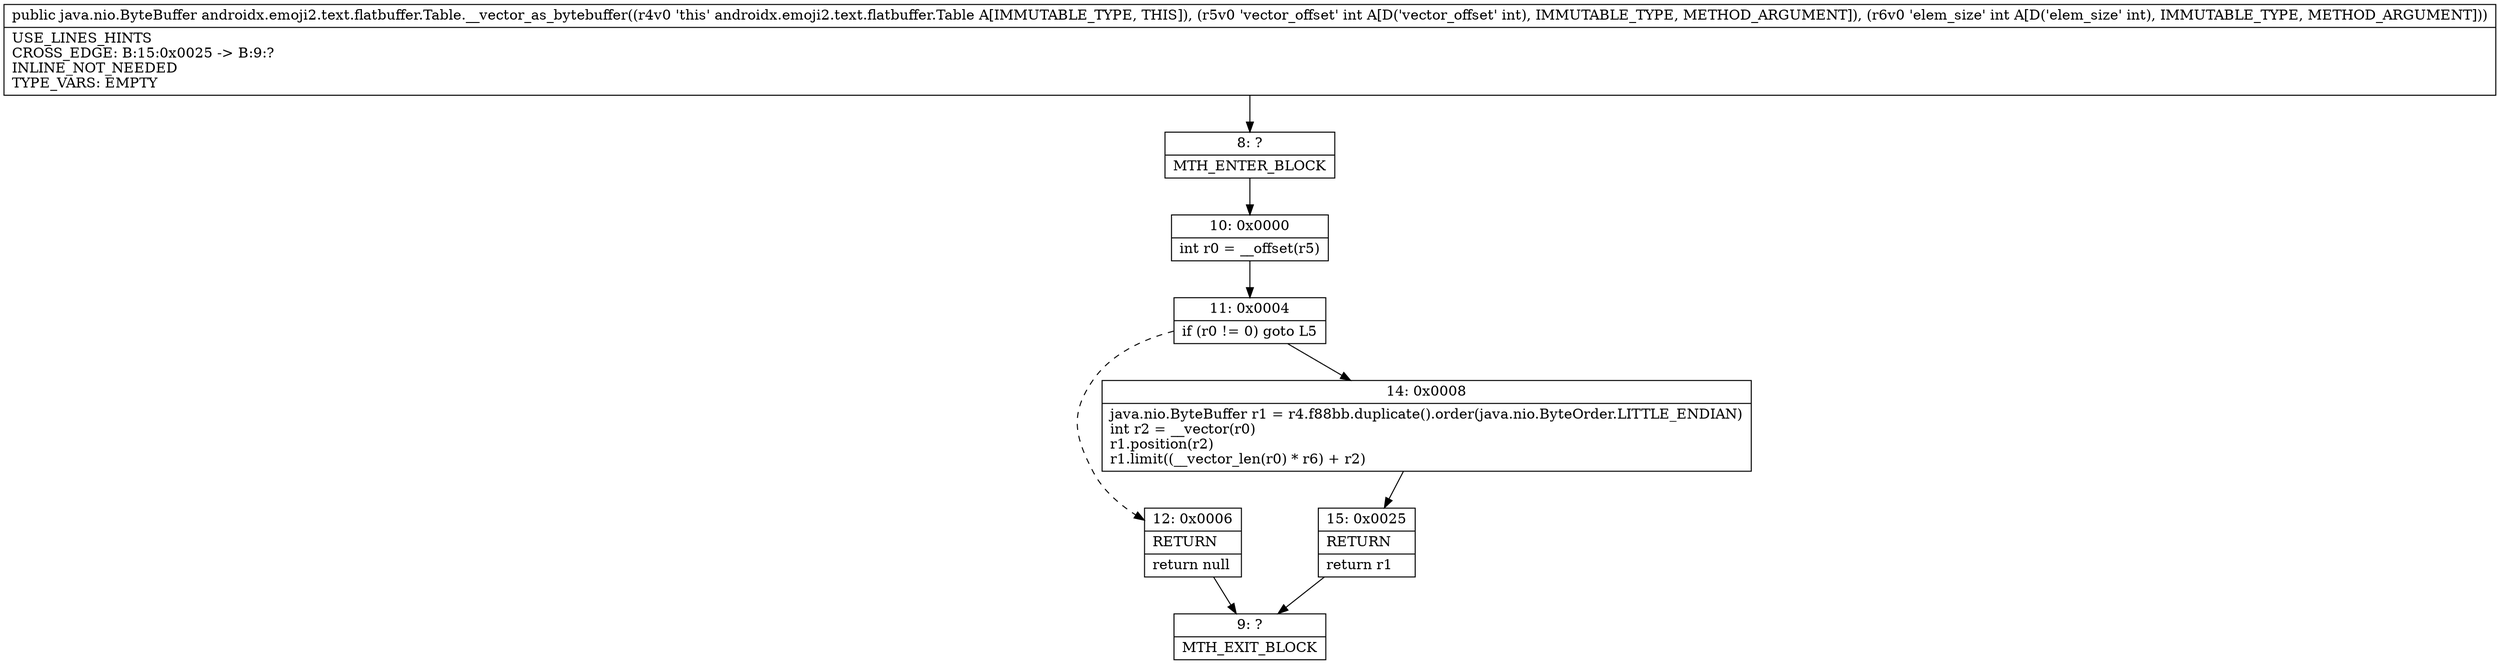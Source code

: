 digraph "CFG forandroidx.emoji2.text.flatbuffer.Table.__vector_as_bytebuffer(II)Ljava\/nio\/ByteBuffer;" {
Node_8 [shape=record,label="{8\:\ ?|MTH_ENTER_BLOCK\l}"];
Node_10 [shape=record,label="{10\:\ 0x0000|int r0 = __offset(r5)\l}"];
Node_11 [shape=record,label="{11\:\ 0x0004|if (r0 != 0) goto L5\l}"];
Node_12 [shape=record,label="{12\:\ 0x0006|RETURN\l|return null\l}"];
Node_9 [shape=record,label="{9\:\ ?|MTH_EXIT_BLOCK\l}"];
Node_14 [shape=record,label="{14\:\ 0x0008|java.nio.ByteBuffer r1 = r4.f88bb.duplicate().order(java.nio.ByteOrder.LITTLE_ENDIAN)\lint r2 = __vector(r0)\lr1.position(r2)\lr1.limit((__vector_len(r0) * r6) + r2)\l}"];
Node_15 [shape=record,label="{15\:\ 0x0025|RETURN\l|return r1\l}"];
MethodNode[shape=record,label="{public java.nio.ByteBuffer androidx.emoji2.text.flatbuffer.Table.__vector_as_bytebuffer((r4v0 'this' androidx.emoji2.text.flatbuffer.Table A[IMMUTABLE_TYPE, THIS]), (r5v0 'vector_offset' int A[D('vector_offset' int), IMMUTABLE_TYPE, METHOD_ARGUMENT]), (r6v0 'elem_size' int A[D('elem_size' int), IMMUTABLE_TYPE, METHOD_ARGUMENT]))  | USE_LINES_HINTS\lCROSS_EDGE: B:15:0x0025 \-\> B:9:?\lINLINE_NOT_NEEDED\lTYPE_VARS: EMPTY\l}"];
MethodNode -> Node_8;Node_8 -> Node_10;
Node_10 -> Node_11;
Node_11 -> Node_12[style=dashed];
Node_11 -> Node_14;
Node_12 -> Node_9;
Node_14 -> Node_15;
Node_15 -> Node_9;
}


